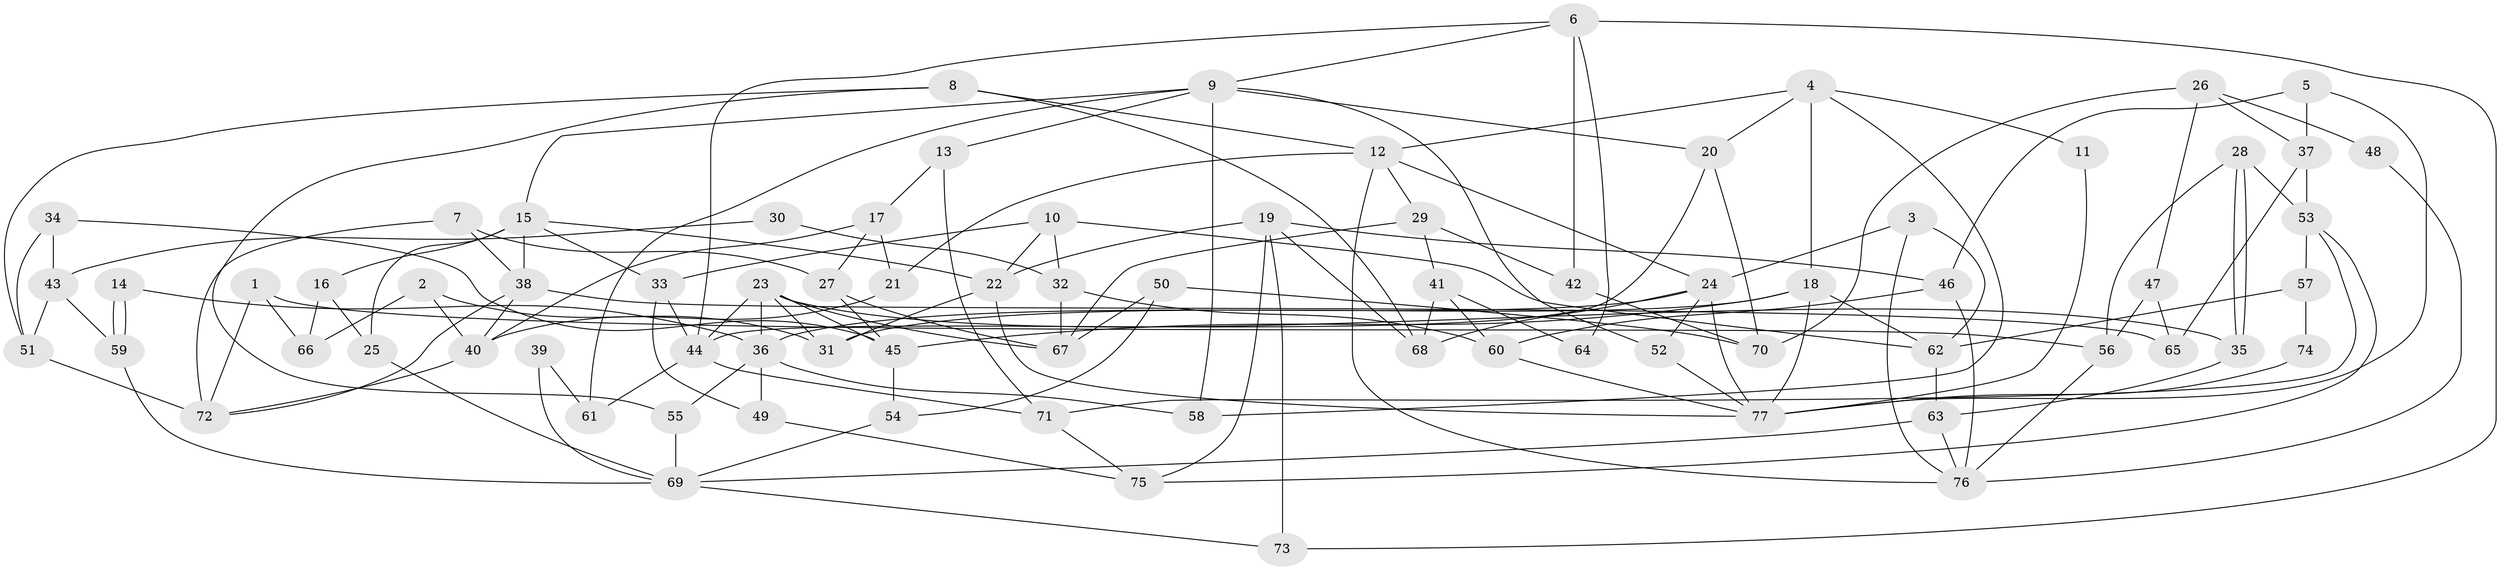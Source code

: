 // Generated by graph-tools (version 1.1) at 2025/02/03/09/25 03:02:14]
// undirected, 77 vertices, 154 edges
graph export_dot {
graph [start="1"]
  node [color=gray90,style=filled];
  1;
  2;
  3;
  4;
  5;
  6;
  7;
  8;
  9;
  10;
  11;
  12;
  13;
  14;
  15;
  16;
  17;
  18;
  19;
  20;
  21;
  22;
  23;
  24;
  25;
  26;
  27;
  28;
  29;
  30;
  31;
  32;
  33;
  34;
  35;
  36;
  37;
  38;
  39;
  40;
  41;
  42;
  43;
  44;
  45;
  46;
  47;
  48;
  49;
  50;
  51;
  52;
  53;
  54;
  55;
  56;
  57;
  58;
  59;
  60;
  61;
  62;
  63;
  64;
  65;
  66;
  67;
  68;
  69;
  70;
  71;
  72;
  73;
  74;
  75;
  76;
  77;
  1 -- 72;
  1 -- 56;
  1 -- 66;
  2 -- 40;
  2 -- 31;
  2 -- 66;
  3 -- 62;
  3 -- 76;
  3 -- 24;
  4 -- 12;
  4 -- 18;
  4 -- 11;
  4 -- 20;
  4 -- 58;
  5 -- 46;
  5 -- 77;
  5 -- 37;
  6 -- 9;
  6 -- 42;
  6 -- 44;
  6 -- 64;
  6 -- 73;
  7 -- 38;
  7 -- 72;
  7 -- 27;
  8 -- 55;
  8 -- 68;
  8 -- 12;
  8 -- 51;
  9 -- 58;
  9 -- 20;
  9 -- 13;
  9 -- 15;
  9 -- 52;
  9 -- 61;
  10 -- 22;
  10 -- 33;
  10 -- 32;
  10 -- 62;
  11 -- 77;
  12 -- 76;
  12 -- 21;
  12 -- 24;
  12 -- 29;
  13 -- 71;
  13 -- 17;
  14 -- 59;
  14 -- 59;
  14 -- 36;
  15 -- 16;
  15 -- 22;
  15 -- 25;
  15 -- 33;
  15 -- 38;
  16 -- 25;
  16 -- 66;
  17 -- 27;
  17 -- 21;
  17 -- 40;
  18 -- 45;
  18 -- 77;
  18 -- 31;
  18 -- 62;
  19 -- 75;
  19 -- 22;
  19 -- 46;
  19 -- 68;
  19 -- 73;
  20 -- 44;
  20 -- 70;
  21 -- 40;
  22 -- 77;
  22 -- 31;
  23 -- 31;
  23 -- 45;
  23 -- 35;
  23 -- 36;
  23 -- 44;
  23 -- 67;
  24 -- 36;
  24 -- 52;
  24 -- 68;
  24 -- 77;
  25 -- 69;
  26 -- 47;
  26 -- 70;
  26 -- 37;
  26 -- 48;
  27 -- 67;
  27 -- 45;
  28 -- 53;
  28 -- 35;
  28 -- 35;
  28 -- 56;
  29 -- 41;
  29 -- 42;
  29 -- 67;
  30 -- 32;
  30 -- 43;
  32 -- 67;
  32 -- 60;
  33 -- 44;
  33 -- 49;
  34 -- 43;
  34 -- 51;
  34 -- 45;
  35 -- 63;
  36 -- 49;
  36 -- 55;
  36 -- 58;
  37 -- 53;
  37 -- 65;
  38 -- 40;
  38 -- 65;
  38 -- 72;
  39 -- 69;
  39 -- 61;
  40 -- 72;
  41 -- 68;
  41 -- 60;
  41 -- 64;
  42 -- 70;
  43 -- 59;
  43 -- 51;
  44 -- 61;
  44 -- 71;
  45 -- 54;
  46 -- 60;
  46 -- 76;
  47 -- 56;
  47 -- 65;
  48 -- 76;
  49 -- 75;
  50 -- 67;
  50 -- 54;
  50 -- 70;
  51 -- 72;
  52 -- 77;
  53 -- 71;
  53 -- 57;
  53 -- 75;
  54 -- 69;
  55 -- 69;
  56 -- 76;
  57 -- 62;
  57 -- 74;
  59 -- 69;
  60 -- 77;
  62 -- 63;
  63 -- 69;
  63 -- 76;
  69 -- 73;
  71 -- 75;
  74 -- 77;
}
